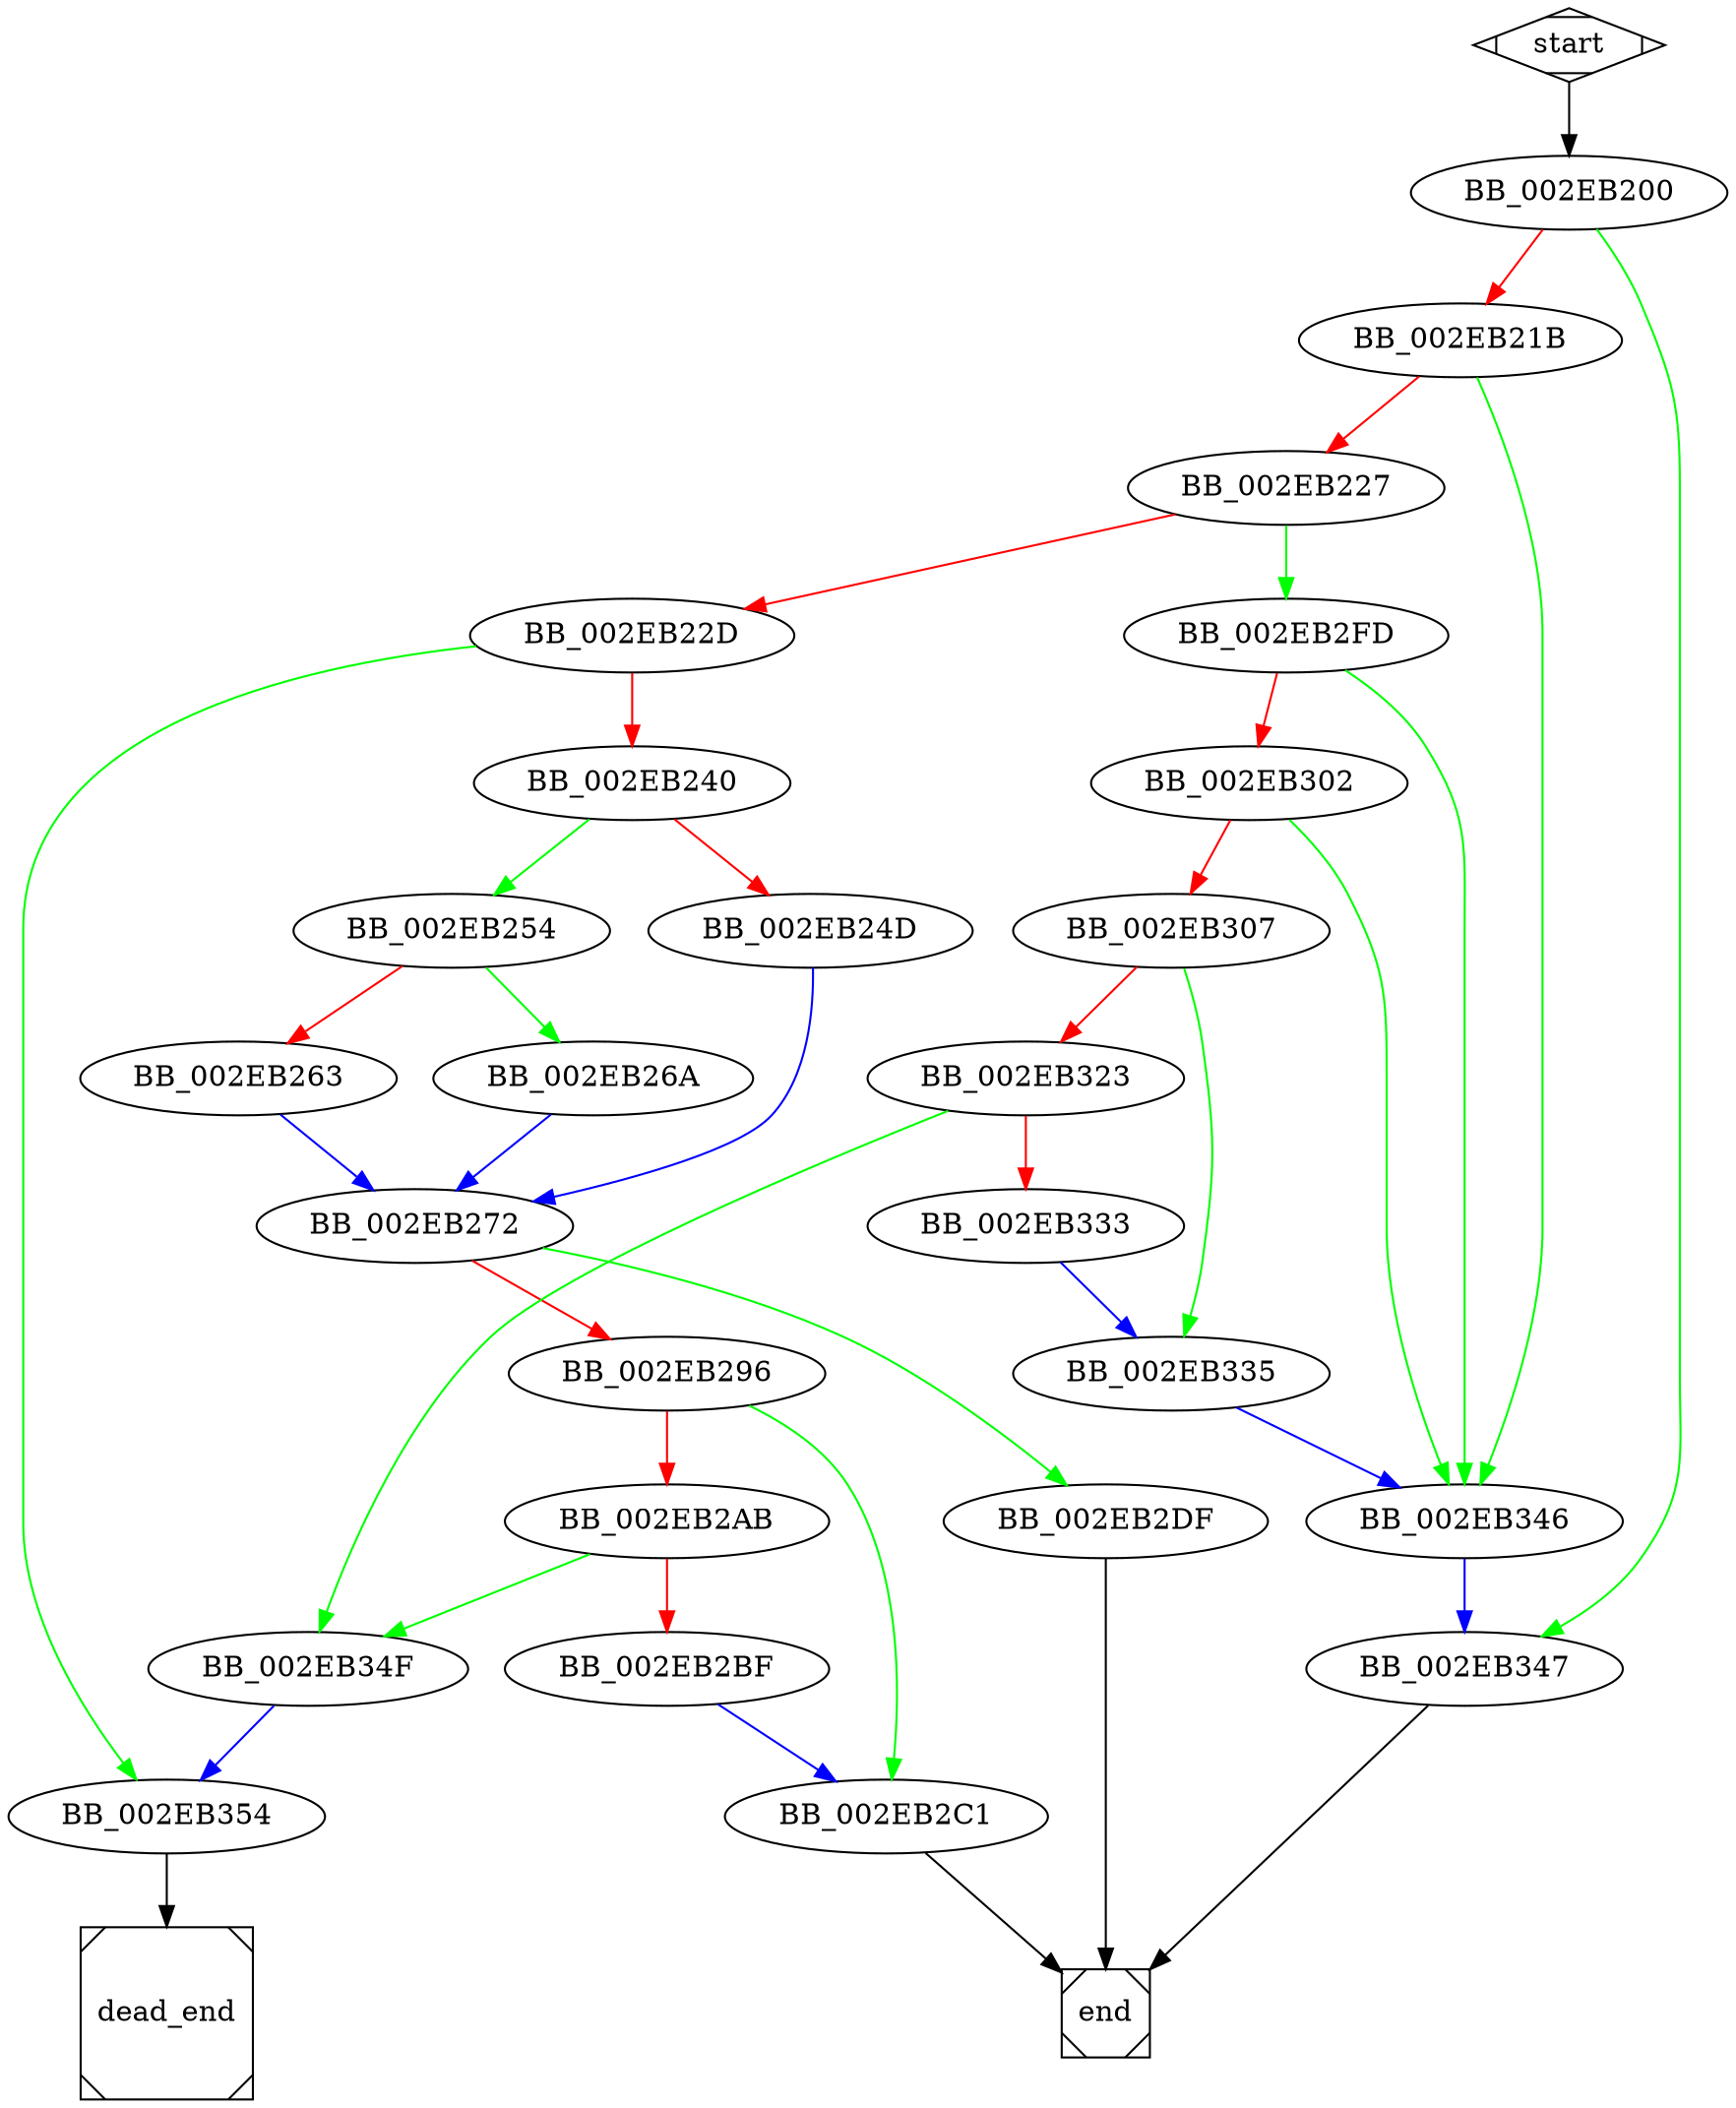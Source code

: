 digraph G {
  start -> BB_002EB200;

  BB_002EB200 -> BB_002EB21B [color=red];
  BB_002EB200 -> BB_002EB347 [color=green];
  
  BB_002EB21B -> BB_002EB227 [color=red];
  BB_002EB21B -> BB_002EB346 [color=green];
  
  BB_002EB227 -> BB_002EB22D [color=red];
  BB_002EB227 -> BB_002EB2FD [color=green];
  
  BB_002EB22D -> BB_002EB240 [color=red];
  BB_002EB22D -> BB_002EB354 [color=green];
  
  BB_002EB240 -> BB_002EB24D [color=red];
  BB_002EB240 -> BB_002EB254 [color=green];
  
  BB_002EB24D -> BB_002EB272 [color=blue];
  
  BB_002EB254 -> BB_002EB263 [color=red];
  BB_002EB254 -> BB_002EB26A [color=green];
  
  BB_002EB263 -> BB_002EB272 [color=blue];
  
  BB_002EB26A -> BB_002EB272 [color=blue];
  
  BB_002EB272 -> BB_002EB296 [color=red];
  BB_002EB272 -> BB_002EB2DF [color=green];
  
  BB_002EB296 -> BB_002EB2AB [color=red];
  BB_002EB296 -> BB_002EB2C1 [color=green];
  
  BB_002EB2AB -> BB_002EB2BF [color=red];
  BB_002EB2AB -> BB_002EB34F [color=green];
  
  BB_002EB2BF -> BB_002EB2C1 [color=blue];
  
  BB_002EB2C1 -> end;
  
  BB_002EB2DF -> end;
  
  BB_002EB2FD -> BB_002EB302 [color=red];
  BB_002EB2FD -> BB_002EB346 [color=green];
  
  BB_002EB302 -> BB_002EB307 [color=red];
  BB_002EB302 -> BB_002EB346 [color=green];
  
  BB_002EB307 -> BB_002EB323 [color=red];
  BB_002EB307 -> BB_002EB335 [color=green];
  
  BB_002EB323 -> BB_002EB333 [color=red];
  BB_002EB323 -> BB_002EB34F [color=green];
  
  BB_002EB333 -> BB_002EB335 [color=blue];
  
  BB_002EB335 -> BB_002EB346 [color=blue];
  
  BB_002EB346 -> BB_002EB347 [color=blue];
  
  BB_002EB347 -> end;
  
  BB_002EB34F -> BB_002EB354 [color=blue];
  
  BB_002EB354 -> dead_end;
  
  start [shape=Mdiamond];
  end [shape=Msquare];
  dead_end [shape=Msquare];
}
